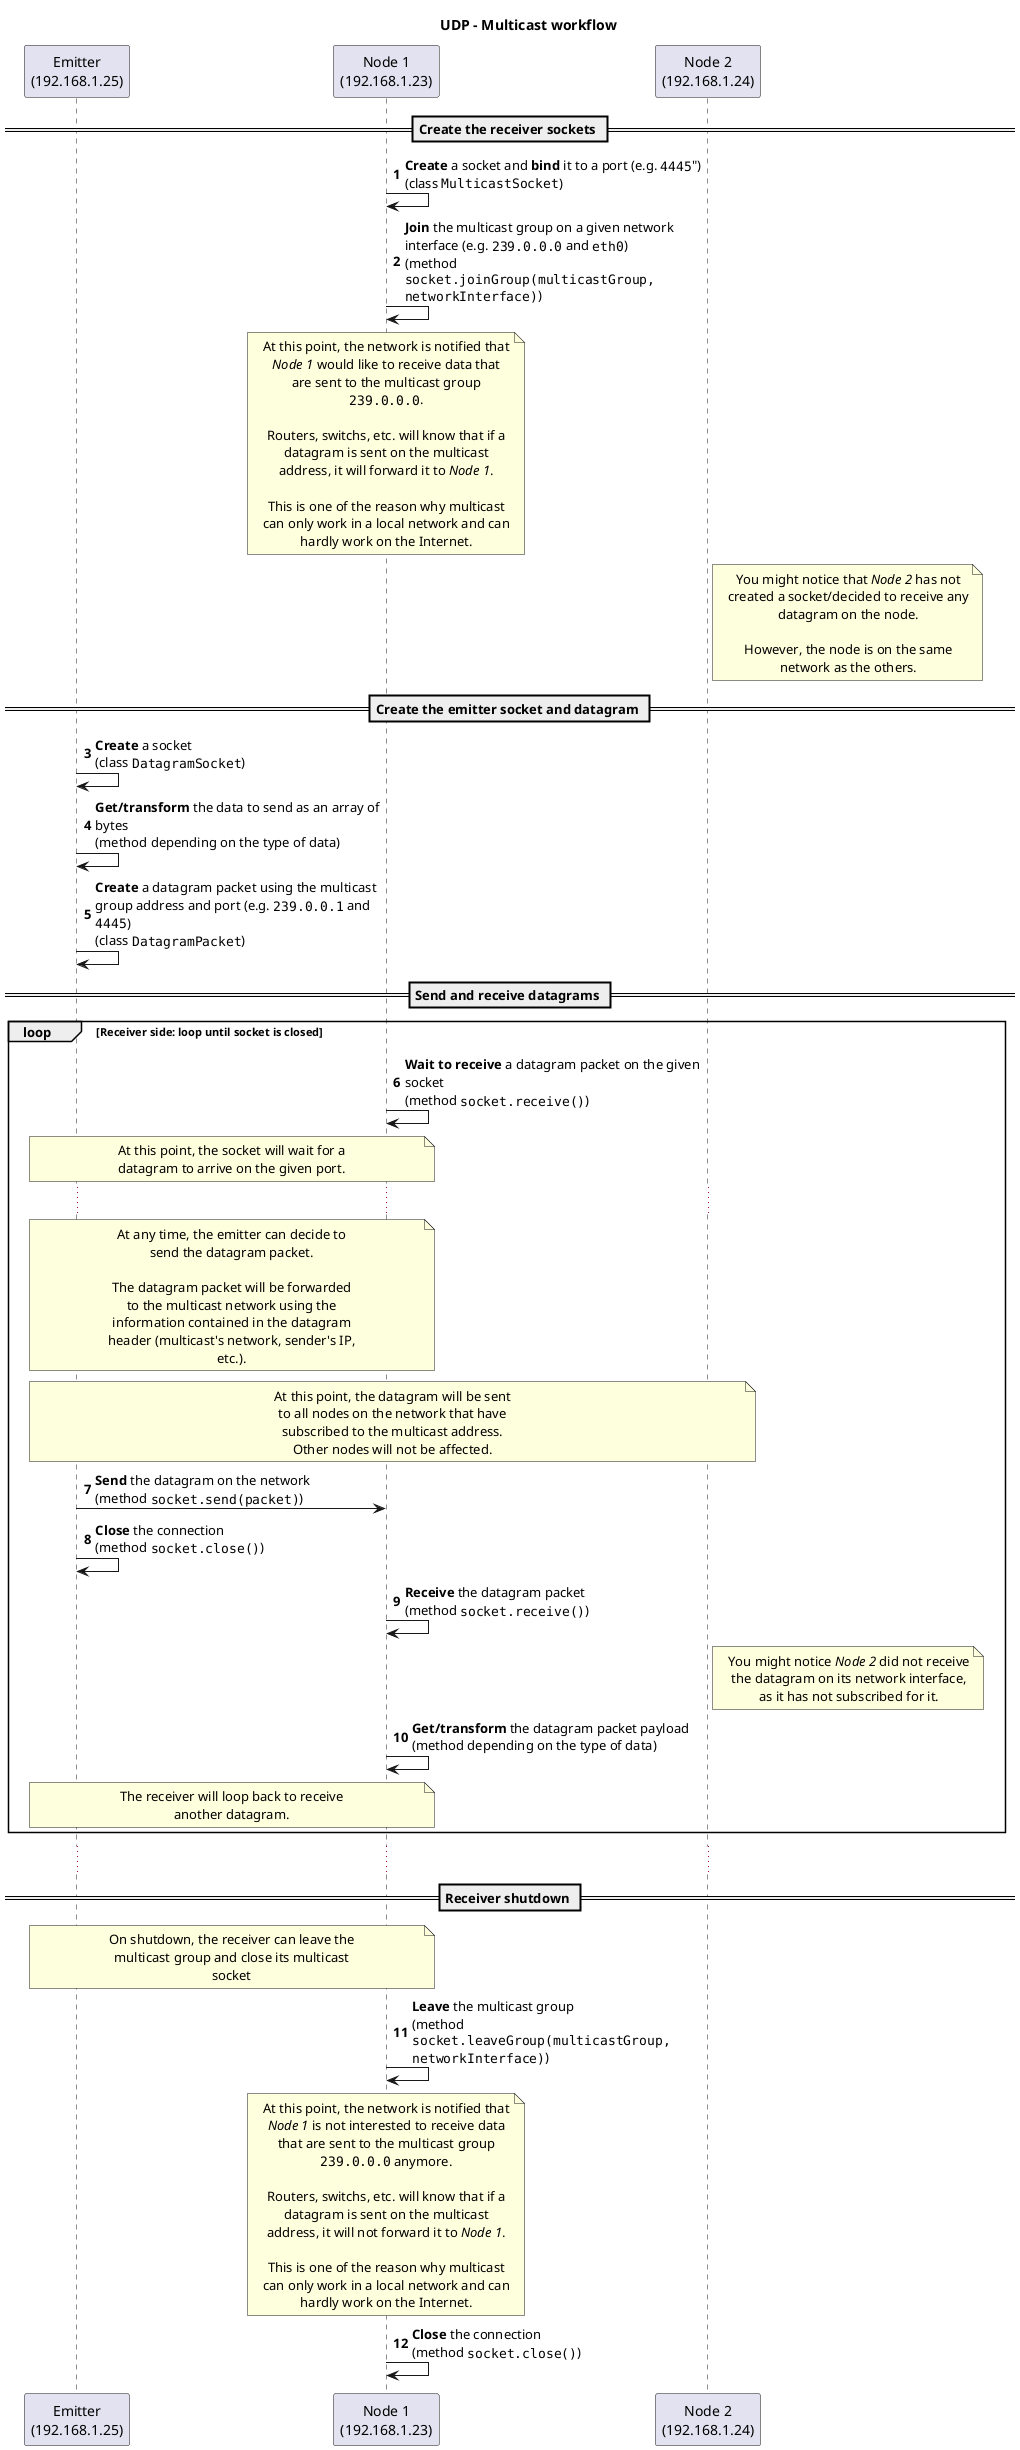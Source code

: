 @startuml udp-multicast-emitter-receiver-workflow
skinparam boxPadding 100
skinparam maxMessageSize 300
skinparam noteTextAlignment center
skinparam sequenceMessageAlign direction
skinparam wrapWidth 250
autonumber

!pragma teoz true

!$TITLE = "UDP - Multicast workflow"
!$MULTIPAGE = 0

!if ($MULTIPAGE)
    right footer $TITLE (%page%/%lastpage%)
    !pragma teoz false
!else
    ignore newpage
!endif

title $TITLE

participant "Emitter\n(192.168.1.25)" as emitter
participant "Node 1\n(192.168.1.23)" as node1
participant "Node 2\n(192.168.1.24)" as node2

== Create the receiver sockets ==

node1 -> node1 : **Create** a socket and **bind** it to a port (e.g. ""4445""")\n(class ""MulticastSocket"")

node1 -> node1 : **Join** the multicast group on a given network interface (e.g. ""239.0.0.0"" and ""eth0"")\n(method ""socket.joinGroup(multicastGroup, networkInterface)"")

note over node1
    At this point, the network is notified that //Node 1// would like to receive data that are sent to the multicast group ""239.0.0.0"".

    Routers, switchs, etc. will know that if a datagram is sent on the multicast address, it will forward it to //Node 1//.

    This is one of the reason why multicast can only work in a local network and can hardly work on the Internet.
endnote

note right node2
    You might notice that //Node 2// has not created a socket/decided to receive any datagram on the node.

    However, the node is on the same network as the others.
endnote

newpage $TITLE

== Create the emitter socket and datagram ==

emitter -> emitter : **Create** a socket\n(class ""DatagramSocket"")

emitter -> emitter : **Get/transform** the data to send as an array of bytes\n(method depending on the type of data)

emitter -> emitter : **Create** a datagram packet using the multicast group address and port (e.g. ""239.0.0.1"" and ""4445"")\n(class ""DatagramPacket"")

newpage $TITLE

== Send and receive datagrams ==

loop Receiver side: loop until socket is closed

    node1 -> node1 : **Wait to receive** a datagram packet on the given socket\n(method ""socket.receive()"")

    note over emitter, node1
        At this point, the socket will wait for a datagram to arrive on the given port.
    endnote

    ...

    note over emitter, node1
        At any time, the emitter can decide to send the datagram packet.

        The datagram packet will be forwarded to the multicast network using the information contained in the datagram header (multicast's network, sender's IP, etc.).
    endnote

    note over emitter, node2
        At this point, the datagram will be sent to all nodes on the network that have subscribed to the multicast address. Other nodes will not be affected.
    endnote

    emitter -> node1 : **Send** the datagram on the network\n(method ""socket.send(packet)"")

    emitter -> emitter : **Close** the connection\n(method ""socket.close()"")

    node1 -> node1 : **Receive** the datagram packet\n(method ""socket.receive()"")

    / note right node2
        You might notice //Node 2// did not receive the datagram on its network interface, as it has not subscribed for it.
    endnote

    node1 -> node1 : **Get/transform** the datagram packet payload\n(method depending on the type of data)

    note over emitter, node1
        The receiver will loop back to receive another datagram.
    endnote

end

newpage $TITLE

...

== Receiver shutdown ==

note over emitter, node1
    On shutdown, the receiver can leave the multicast group and close its multicast socket
endnote

node1 -> node1 : **Leave** the multicast group\n(method ""socket.leaveGroup(multicastGroup, networkInterface)"")

note over node1
    At this point, the network is notified that //Node 1// is not interested to receive data that are sent to the multicast group ""239.0.0.0"" anymore.

    Routers, switchs, etc. will know that if a datagram is sent on the multicast address, it will not forward it to //Node 1//.

    This is one of the reason why multicast can only work in a local network and can hardly work on the Internet.
endnote

node1 -> node1 : **Close** the connection\n(method ""socket.close()"")
@enduml

